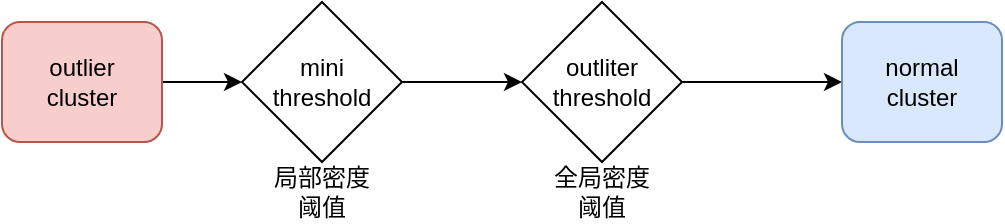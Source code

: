 <mxfile version="22.1.17" type="github" pages="3">
  <diagram name="第 1 页" id="80tLAemX2LjPjK77r8w_">
    <mxGraphModel dx="1026" dy="651" grid="1" gridSize="10" guides="1" tooltips="1" connect="1" arrows="1" fold="1" page="1" pageScale="1" pageWidth="827" pageHeight="1169" math="0" shadow="0">
      <root>
        <mxCell id="0" />
        <mxCell id="1" parent="0" />
        <mxCell id="SiPf87VK308XJuag_e49-6" style="edgeStyle=orthogonalEdgeStyle;rounded=0;orthogonalLoop=1;jettySize=auto;html=1;exitX=1;exitY=0.5;exitDx=0;exitDy=0;entryX=0;entryY=0.5;entryDx=0;entryDy=0;" parent="1" source="SiPf87VK308XJuag_e49-1" target="SiPf87VK308XJuag_e49-5" edge="1">
          <mxGeometry relative="1" as="geometry" />
        </mxCell>
        <mxCell id="SiPf87VK308XJuag_e49-1" value="outliter&lt;br&gt;threshold" style="rhombus;whiteSpace=wrap;html=1;" parent="1" vertex="1">
          <mxGeometry x="370" y="180" width="80" height="80" as="geometry" />
        </mxCell>
        <mxCell id="SiPf87VK308XJuag_e49-9" style="edgeStyle=orthogonalEdgeStyle;rounded=0;orthogonalLoop=1;jettySize=auto;html=1;exitX=1;exitY=0.5;exitDx=0;exitDy=0;entryX=0;entryY=0.5;entryDx=0;entryDy=0;" parent="1" source="SiPf87VK308XJuag_e49-2" target="SiPf87VK308XJuag_e49-7" edge="1">
          <mxGeometry relative="1" as="geometry" />
        </mxCell>
        <mxCell id="SiPf87VK308XJuag_e49-2" value="outlier&lt;br&gt;cluster" style="rounded=1;whiteSpace=wrap;html=1;fillColor=#f8cecc;strokeColor=#b85450;" parent="1" vertex="1">
          <mxGeometry x="110" y="190" width="80" height="60" as="geometry" />
        </mxCell>
        <mxCell id="SiPf87VK308XJuag_e49-5" value="normal&lt;br&gt;cluster" style="rounded=1;whiteSpace=wrap;html=1;fillColor=#dae8fc;strokeColor=#6c8ebf;" parent="1" vertex="1">
          <mxGeometry x="530" y="190" width="80" height="60" as="geometry" />
        </mxCell>
        <mxCell id="SiPf87VK308XJuag_e49-8" style="edgeStyle=orthogonalEdgeStyle;rounded=0;orthogonalLoop=1;jettySize=auto;html=1;exitX=1;exitY=0.5;exitDx=0;exitDy=0;" parent="1" source="SiPf87VK308XJuag_e49-7" target="SiPf87VK308XJuag_e49-1" edge="1">
          <mxGeometry relative="1" as="geometry" />
        </mxCell>
        <mxCell id="SiPf87VK308XJuag_e49-7" value="mini&lt;br&gt;threshold" style="rhombus;whiteSpace=wrap;html=1;" parent="1" vertex="1">
          <mxGeometry x="230" y="180" width="80" height="80" as="geometry" />
        </mxCell>
        <mxCell id="SiPf87VK308XJuag_e49-10" value="局部密度阈值" style="text;html=1;strokeColor=none;fillColor=none;align=center;verticalAlign=middle;whiteSpace=wrap;rounded=0;" parent="1" vertex="1">
          <mxGeometry x="240" y="260" width="60" height="30" as="geometry" />
        </mxCell>
        <mxCell id="SiPf87VK308XJuag_e49-11" value="全局密度阈值" style="text;html=1;strokeColor=none;fillColor=none;align=center;verticalAlign=middle;whiteSpace=wrap;rounded=0;" parent="1" vertex="1">
          <mxGeometry x="380" y="260" width="60" height="30" as="geometry" />
        </mxCell>
      </root>
    </mxGraphModel>
  </diagram>
  <diagram id="leG4RklCSrZbAKqoeShU" name="微簇更新">
    <mxGraphModel dx="1026" dy="651" grid="1" gridSize="10" guides="1" tooltips="1" connect="1" arrows="1" fold="1" page="1" pageScale="1" pageWidth="827" pageHeight="1169" math="0" shadow="0">
      <root>
        <mxCell id="0" />
        <mxCell id="1" parent="0" />
        <mxCell id="V2um1TlxDLekbjGzMTH9-9" style="edgeStyle=orthogonalEdgeStyle;rounded=0;orthogonalLoop=1;jettySize=auto;html=1;exitX=0.5;exitY=1;exitDx=0;exitDy=0;" edge="1" parent="1" source="V2um1TlxDLekbjGzMTH9-3" target="V2um1TlxDLekbjGzMTH9-4">
          <mxGeometry relative="1" as="geometry" />
        </mxCell>
        <mxCell id="V2um1TlxDLekbjGzMTH9-3" value="输入：新数据点s&lt;sub&gt;i&lt;/sub&gt;,MC,MC&lt;sub&gt;potential&lt;/sub&gt;,RadiusMin,RadiusMax" style="rounded=1;whiteSpace=wrap;html=1;" vertex="1" parent="1">
          <mxGeometry x="230" y="150" width="240" height="70" as="geometry" />
        </mxCell>
        <mxCell id="V2um1TlxDLekbjGzMTH9-11" style="edgeStyle=orthogonalEdgeStyle;rounded=0;orthogonalLoop=1;jettySize=auto;html=1;exitX=1;exitY=0.5;exitDx=0;exitDy=0;entryX=0;entryY=0.5;entryDx=0;entryDy=0;" edge="1" parent="1" source="V2um1TlxDLekbjGzMTH9-4" target="V2um1TlxDLekbjGzMTH9-13">
          <mxGeometry relative="1" as="geometry">
            <mxPoint x="550" y="355" as="targetPoint" />
          </mxGeometry>
        </mxCell>
        <mxCell id="V2um1TlxDLekbjGzMTH9-12" value="Y" style="edgeLabel;html=1;align=center;verticalAlign=middle;resizable=0;points=[];" vertex="1" connectable="0" parent="V2um1TlxDLekbjGzMTH9-11">
          <mxGeometry x="-0.124" y="4" relative="1" as="geometry">
            <mxPoint as="offset" />
          </mxGeometry>
        </mxCell>
        <mxCell id="V2um1TlxDLekbjGzMTH9-25" style="edgeStyle=orthogonalEdgeStyle;rounded=0;orthogonalLoop=1;jettySize=auto;html=1;exitX=0.5;exitY=1;exitDx=0;exitDy=0;entryX=0.5;entryY=0;entryDx=0;entryDy=0;" edge="1" parent="1" source="V2um1TlxDLekbjGzMTH9-4" target="V2um1TlxDLekbjGzMTH9-24">
          <mxGeometry relative="1" as="geometry" />
        </mxCell>
        <mxCell id="V2um1TlxDLekbjGzMTH9-26" value="N" style="edgeLabel;html=1;align=center;verticalAlign=middle;resizable=0;points=[];" vertex="1" connectable="0" parent="V2um1TlxDLekbjGzMTH9-25">
          <mxGeometry x="-0.2" y="-1" relative="1" as="geometry">
            <mxPoint as="offset" />
          </mxGeometry>
        </mxCell>
        <mxCell id="V2um1TlxDLekbjGzMTH9-4" value="distance(s&lt;sub&gt;i&lt;/sub&gt;,O&#39;)&amp;lt;radius(O&#39;)?&lt;br&gt;O&#39;∈MC&lt;sub style=&quot;border-color: var(--border-color);&quot;&gt;potential&lt;/sub&gt;" style="rhombus;whiteSpace=wrap;html=1;" vertex="1" parent="1">
          <mxGeometry x="262.5" y="260" width="175" height="120" as="geometry" />
        </mxCell>
        <mxCell id="V2um1TlxDLekbjGzMTH9-15" style="edgeStyle=orthogonalEdgeStyle;rounded=0;orthogonalLoop=1;jettySize=auto;html=1;exitX=0.5;exitY=1;exitDx=0;exitDy=0;entryX=0.5;entryY=0;entryDx=0;entryDy=0;fillColor=#dae8fc;strokeColor=#6c8ebf;" edge="1" parent="1" source="V2um1TlxDLekbjGzMTH9-13" target="V2um1TlxDLekbjGzMTH9-16">
          <mxGeometry relative="1" as="geometry">
            <mxPoint x="625" y="440" as="targetPoint" />
          </mxGeometry>
        </mxCell>
        <mxCell id="V2um1TlxDLekbjGzMTH9-20" style="edgeStyle=orthogonalEdgeStyle;rounded=0;orthogonalLoop=1;jettySize=auto;html=1;exitX=1;exitY=0.5;exitDx=0;exitDy=0;entryX=0.5;entryY=0;entryDx=0;entryDy=0;fillColor=#dae8fc;strokeColor=#6c8ebf;" edge="1" parent="1" source="V2um1TlxDLekbjGzMTH9-13" target="V2um1TlxDLekbjGzMTH9-19">
          <mxGeometry relative="1" as="geometry" />
        </mxCell>
        <mxCell id="V2um1TlxDLekbjGzMTH9-13" value="更新O&#39;，LD&lt;sub&gt;new&lt;/sub&gt;=LD+1" style="rounded=0;whiteSpace=wrap;html=1;align=left;fillColor=#d5e8d4;strokeColor=#82b366;" vertex="1" parent="1">
          <mxGeometry x="495" y="290.63" width="130" height="58.75" as="geometry" />
        </mxCell>
        <mxCell id="V2um1TlxDLekbjGzMTH9-18" style="edgeStyle=orthogonalEdgeStyle;rounded=0;orthogonalLoop=1;jettySize=auto;html=1;exitX=0.5;exitY=1;exitDx=0;exitDy=0;entryX=0.5;entryY=0;entryDx=0;entryDy=0;fillColor=#dae8fc;strokeColor=#6c8ebf;" edge="1" parent="1" source="V2um1TlxDLekbjGzMTH9-16" target="V2um1TlxDLekbjGzMTH9-17">
          <mxGeometry relative="1" as="geometry" />
        </mxCell>
        <mxCell id="V2um1TlxDLekbjGzMTH9-35" value="Y" style="edgeLabel;html=1;align=center;verticalAlign=middle;resizable=0;points=[];" vertex="1" connectable="0" parent="V2um1TlxDLekbjGzMTH9-18">
          <mxGeometry x="-0.333" y="1" relative="1" as="geometry">
            <mxPoint as="offset" />
          </mxGeometry>
        </mxCell>
        <mxCell id="V2um1TlxDLekbjGzMTH9-16" value="R/2&amp;lt;(s&lt;sub&gt;i&lt;/sub&gt;,c)&amp;lt;R?" style="rhombus;whiteSpace=wrap;html=1;fillColor=#d5e8d4;strokeColor=#82b366;" vertex="1" parent="1">
          <mxGeometry x="490" y="380" width="130" height="90" as="geometry" />
        </mxCell>
        <mxCell id="V2um1TlxDLekbjGzMTH9-17" value="使用等式1,2更新O&#39;的中心c和半径R" style="rounded=0;whiteSpace=wrap;html=1;align=center;fillColor=#d5e8d4;strokeColor=#82b366;" vertex="1" parent="1">
          <mxGeometry x="485" y="500" width="140" height="60" as="geometry" />
        </mxCell>
        <mxCell id="V2um1TlxDLekbjGzMTH9-23" style="edgeStyle=orthogonalEdgeStyle;rounded=0;orthogonalLoop=1;jettySize=auto;html=1;exitX=0.5;exitY=1;exitDx=0;exitDy=0;entryX=0.5;entryY=0;entryDx=0;entryDy=0;fillColor=#dae8fc;strokeColor=#6c8ebf;" edge="1" parent="1" source="V2um1TlxDLekbjGzMTH9-19" target="V2um1TlxDLekbjGzMTH9-22">
          <mxGeometry relative="1" as="geometry" />
        </mxCell>
        <mxCell id="V2um1TlxDLekbjGzMTH9-19" value="LD(O&#39;)&amp;gt;=MinThreshold?" style="rhombus;whiteSpace=wrap;html=1;fillColor=#dae8fc;strokeColor=#6c8ebf;" vertex="1" parent="1">
          <mxGeometry x="640" y="370" width="130" height="110" as="geometry" />
        </mxCell>
        <mxCell id="V2um1TlxDLekbjGzMTH9-22" value="将O&#39;y移动至MC中" style="rounded=0;whiteSpace=wrap;html=1;align=center;fillColor=#dae8fc;strokeColor=#6c8ebf;" vertex="1" parent="1">
          <mxGeometry x="640" y="500" width="130" height="60" as="geometry" />
        </mxCell>
        <mxCell id="V2um1TlxDLekbjGzMTH9-36" style="edgeStyle=orthogonalEdgeStyle;rounded=0;orthogonalLoop=1;jettySize=auto;html=1;exitX=1;exitY=0.5;exitDx=0;exitDy=0;entryX=0;entryY=0.75;entryDx=0;entryDy=0;strokeColor=#000000;" edge="1" parent="1" source="V2um1TlxDLekbjGzMTH9-24" target="V2um1TlxDLekbjGzMTH9-13">
          <mxGeometry relative="1" as="geometry" />
        </mxCell>
        <mxCell id="V2um1TlxDLekbjGzMTH9-37" value="Y" style="edgeLabel;html=1;align=center;verticalAlign=middle;resizable=0;points=[];" vertex="1" connectable="0" parent="V2um1TlxDLekbjGzMTH9-36">
          <mxGeometry x="-0.031" y="2" relative="1" as="geometry">
            <mxPoint as="offset" />
          </mxGeometry>
        </mxCell>
        <mxCell id="V2um1TlxDLekbjGzMTH9-39" style="edgeStyle=orthogonalEdgeStyle;rounded=0;orthogonalLoop=1;jettySize=auto;html=1;exitX=0.5;exitY=1;exitDx=0;exitDy=0;entryX=0.5;entryY=0;entryDx=0;entryDy=0;" edge="1" parent="1" source="V2um1TlxDLekbjGzMTH9-24" target="V2um1TlxDLekbjGzMTH9-38">
          <mxGeometry relative="1" as="geometry" />
        </mxCell>
        <mxCell id="V2um1TlxDLekbjGzMTH9-41" value="N" style="edgeLabel;html=1;align=center;verticalAlign=middle;resizable=0;points=[];" vertex="1" connectable="0" parent="V2um1TlxDLekbjGzMTH9-39">
          <mxGeometry x="-0.111" relative="1" as="geometry">
            <mxPoint as="offset" />
          </mxGeometry>
        </mxCell>
        <mxCell id="V2um1TlxDLekbjGzMTH9-24" value="distance(s&lt;sub&gt;i&lt;/sub&gt;,O&#39;)&amp;lt;radius(O&#39;)?&lt;br&gt;O&#39;∈MC" style="rhombus;whiteSpace=wrap;html=1;" vertex="1" parent="1">
          <mxGeometry x="257.5" y="430" width="185" height="110" as="geometry" />
        </mxCell>
        <mxCell id="V2um1TlxDLekbjGzMTH9-38" value="创建微簇O&#39;,初始化LD=1,C=O&#39;,R=RadiusMin,EL={},M=0" style="rounded=0;whiteSpace=wrap;html=1;align=left;" vertex="1" parent="1">
          <mxGeometry x="245" y="585" width="210" height="65" as="geometry" />
        </mxCell>
      </root>
    </mxGraphModel>
  </diagram>
  <diagram id="H8m-0zj3fYraWk-j8wtl" name="宏簇更新">
    <mxGraphModel dx="1026" dy="651" grid="1" gridSize="10" guides="1" tooltips="1" connect="1" arrows="1" fold="1" page="1" pageScale="1" pageWidth="827" pageHeight="1169" math="0" shadow="0">
      <root>
        <mxCell id="0" />
        <mxCell id="1" parent="0" />
        <mxCell id="1sqJRC-_gy79cd_bisz6-3" style="edgeStyle=orthogonalEdgeStyle;rounded=0;orthogonalLoop=1;jettySize=auto;html=1;exitX=0.5;exitY=1;exitDx=0;exitDy=0;" edge="1" parent="1" source="1sqJRC-_gy79cd_bisz6-1" target="1sqJRC-_gy79cd_bisz6-2">
          <mxGeometry relative="1" as="geometry" />
        </mxCell>
        <mxCell id="1sqJRC-_gy79cd_bisz6-1" value="输入MC&lt;sub&gt;core&lt;/sub&gt;" style="rounded=1;whiteSpace=wrap;html=1;" vertex="1" parent="1">
          <mxGeometry x="280" y="100" width="140" height="50" as="geometry" />
        </mxCell>
        <mxCell id="1sqJRC-_gy79cd_bisz6-5" style="edgeStyle=orthogonalEdgeStyle;rounded=0;orthogonalLoop=1;jettySize=auto;html=1;exitX=0.5;exitY=1;exitDx=0;exitDy=0;entryX=0.5;entryY=0;entryDx=0;entryDy=0;" edge="1" parent="1" source="1sqJRC-_gy79cd_bisz6-2" target="1sqJRC-_gy79cd_bisz6-4">
          <mxGeometry relative="1" as="geometry" />
        </mxCell>
        <mxCell id="1sqJRC-_gy79cd_bisz6-6" value="Y" style="edgeLabel;html=1;align=center;verticalAlign=middle;resizable=0;points=[];" vertex="1" connectable="0" parent="1sqJRC-_gy79cd_bisz6-5">
          <mxGeometry x="-0.033" relative="1" as="geometry">
            <mxPoint as="offset" />
          </mxGeometry>
        </mxCell>
        <mxCell id="1sqJRC-_gy79cd_bisz6-2" value="new micro-cluster or the core of O modified?" style="rhombus;whiteSpace=wrap;html=1;" vertex="1" parent="1">
          <mxGeometry x="275" y="200" width="150" height="110" as="geometry" />
        </mxCell>
        <mxCell id="1sqJRC-_gy79cd_bisz6-8" style="edgeStyle=orthogonalEdgeStyle;rounded=0;orthogonalLoop=1;jettySize=auto;html=1;exitX=0.5;exitY=1;exitDx=0;exitDy=0;" edge="1" parent="1" source="1sqJRC-_gy79cd_bisz6-4" target="1sqJRC-_gy79cd_bisz6-7">
          <mxGeometry relative="1" as="geometry" />
        </mxCell>
        <mxCell id="1sqJRC-_gy79cd_bisz6-4" value="for O&#39; in MC&lt;sub&gt;core&lt;/sub&gt;&lt;br&gt;计算d=distance(O,O&#39;)&lt;br&gt;根据等式3计算d&#39;=distance&#39;(O,O&#39;) in MC&lt;sub&gt;core&lt;/sub&gt;" style="rounded=0;whiteSpace=wrap;html=1;" vertex="1" parent="1">
          <mxGeometry x="265" y="370" width="175" height="70" as="geometry" />
        </mxCell>
        <mxCell id="1sqJRC-_gy79cd_bisz6-11" style="edgeStyle=orthogonalEdgeStyle;rounded=0;orthogonalLoop=1;jettySize=auto;html=1;exitX=0.5;exitY=1;exitDx=0;exitDy=0;" edge="1" parent="1" source="1sqJRC-_gy79cd_bisz6-7" target="1sqJRC-_gy79cd_bisz6-10">
          <mxGeometry relative="1" as="geometry" />
        </mxCell>
        <mxCell id="1sqJRC-_gy79cd_bisz6-12" value="Y" style="edgeLabel;html=1;align=center;verticalAlign=middle;resizable=0;points=[];" vertex="1" connectable="0" parent="1sqJRC-_gy79cd_bisz6-11">
          <mxGeometry x="-0.2" y="-2" relative="1" as="geometry">
            <mxPoint as="offset" />
          </mxGeometry>
        </mxCell>
        <mxCell id="1sqJRC-_gy79cd_bisz6-7" value="d&amp;lt;=d&#39;?" style="rhombus;whiteSpace=wrap;html=1;" vertex="1" parent="1">
          <mxGeometry x="277.5" y="480" width="150" height="80" as="geometry" />
        </mxCell>
        <mxCell id="1sqJRC-_gy79cd_bisz6-14" style="edgeStyle=orthogonalEdgeStyle;rounded=0;orthogonalLoop=1;jettySize=auto;html=1;exitX=0.5;exitY=1;exitDx=0;exitDy=0;entryX=0.5;entryY=0;entryDx=0;entryDy=0;" edge="1" parent="1" source="1sqJRC-_gy79cd_bisz6-10" target="1sqJRC-_gy79cd_bisz6-13">
          <mxGeometry relative="1" as="geometry" />
        </mxCell>
        <mxCell id="1sqJRC-_gy79cd_bisz6-10" value="add O to edge list(O)&lt;br&gt;add O&#39; to edge list(O&#39;)" style="rounded=0;whiteSpace=wrap;html=1;" vertex="1" parent="1">
          <mxGeometry x="260" y="610" width="185" height="70" as="geometry" />
        </mxCell>
        <mxCell id="1sqJRC-_gy79cd_bisz6-16" style="edgeStyle=orthogonalEdgeStyle;rounded=0;orthogonalLoop=1;jettySize=auto;html=1;exitX=0.5;exitY=1;exitDx=0;exitDy=0;" edge="1" parent="1" source="1sqJRC-_gy79cd_bisz6-13" target="1sqJRC-_gy79cd_bisz6-15">
          <mxGeometry relative="1" as="geometry" />
        </mxCell>
        <mxCell id="1sqJRC-_gy79cd_bisz6-17" value="Y" style="edgeLabel;html=1;align=center;verticalAlign=middle;resizable=0;points=[];" vertex="1" connectable="0" parent="1sqJRC-_gy79cd_bisz6-16">
          <mxGeometry x="-0.1" y="-2" relative="1" as="geometry">
            <mxPoint as="offset" />
          </mxGeometry>
        </mxCell>
        <mxCell id="1sqJRC-_gy79cd_bisz6-13" value="edge list modified ?" style="rhombus;whiteSpace=wrap;html=1;" vertex="1" parent="1">
          <mxGeometry x="291" y="710" width="123" height="100" as="geometry" />
        </mxCell>
        <mxCell id="1sqJRC-_gy79cd_bisz6-15" value="更新宏簇数量" style="rounded=0;whiteSpace=wrap;html=1;" vertex="1" parent="1">
          <mxGeometry x="260" y="850" width="185" height="70" as="geometry" />
        </mxCell>
      </root>
    </mxGraphModel>
  </diagram>
</mxfile>
